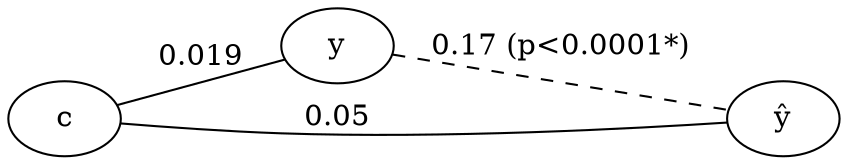 graph {
	rankdir=LR
	c [label=c]
	y [label=y]
	yhat [label=<y&#770;>]
	c -- yhat [label=0.05]
	c -- y [label=0.019]
	y -- yhat [label="0.17 (p<0.0001*)" style=dashed]
}
